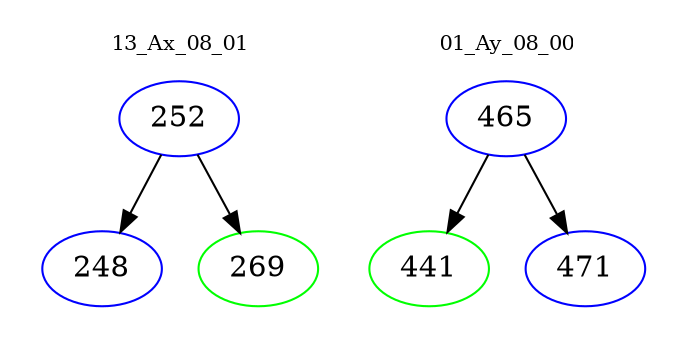 digraph{
subgraph cluster_0 {
color = white
label = "13_Ax_08_01";
fontsize=10;
T0_252 [label="252", color="blue"]
T0_252 -> T0_248 [color="black"]
T0_248 [label="248", color="blue"]
T0_252 -> T0_269 [color="black"]
T0_269 [label="269", color="green"]
}
subgraph cluster_1 {
color = white
label = "01_Ay_08_00";
fontsize=10;
T1_465 [label="465", color="blue"]
T1_465 -> T1_441 [color="black"]
T1_441 [label="441", color="green"]
T1_465 -> T1_471 [color="black"]
T1_471 [label="471", color="blue"]
}
}
